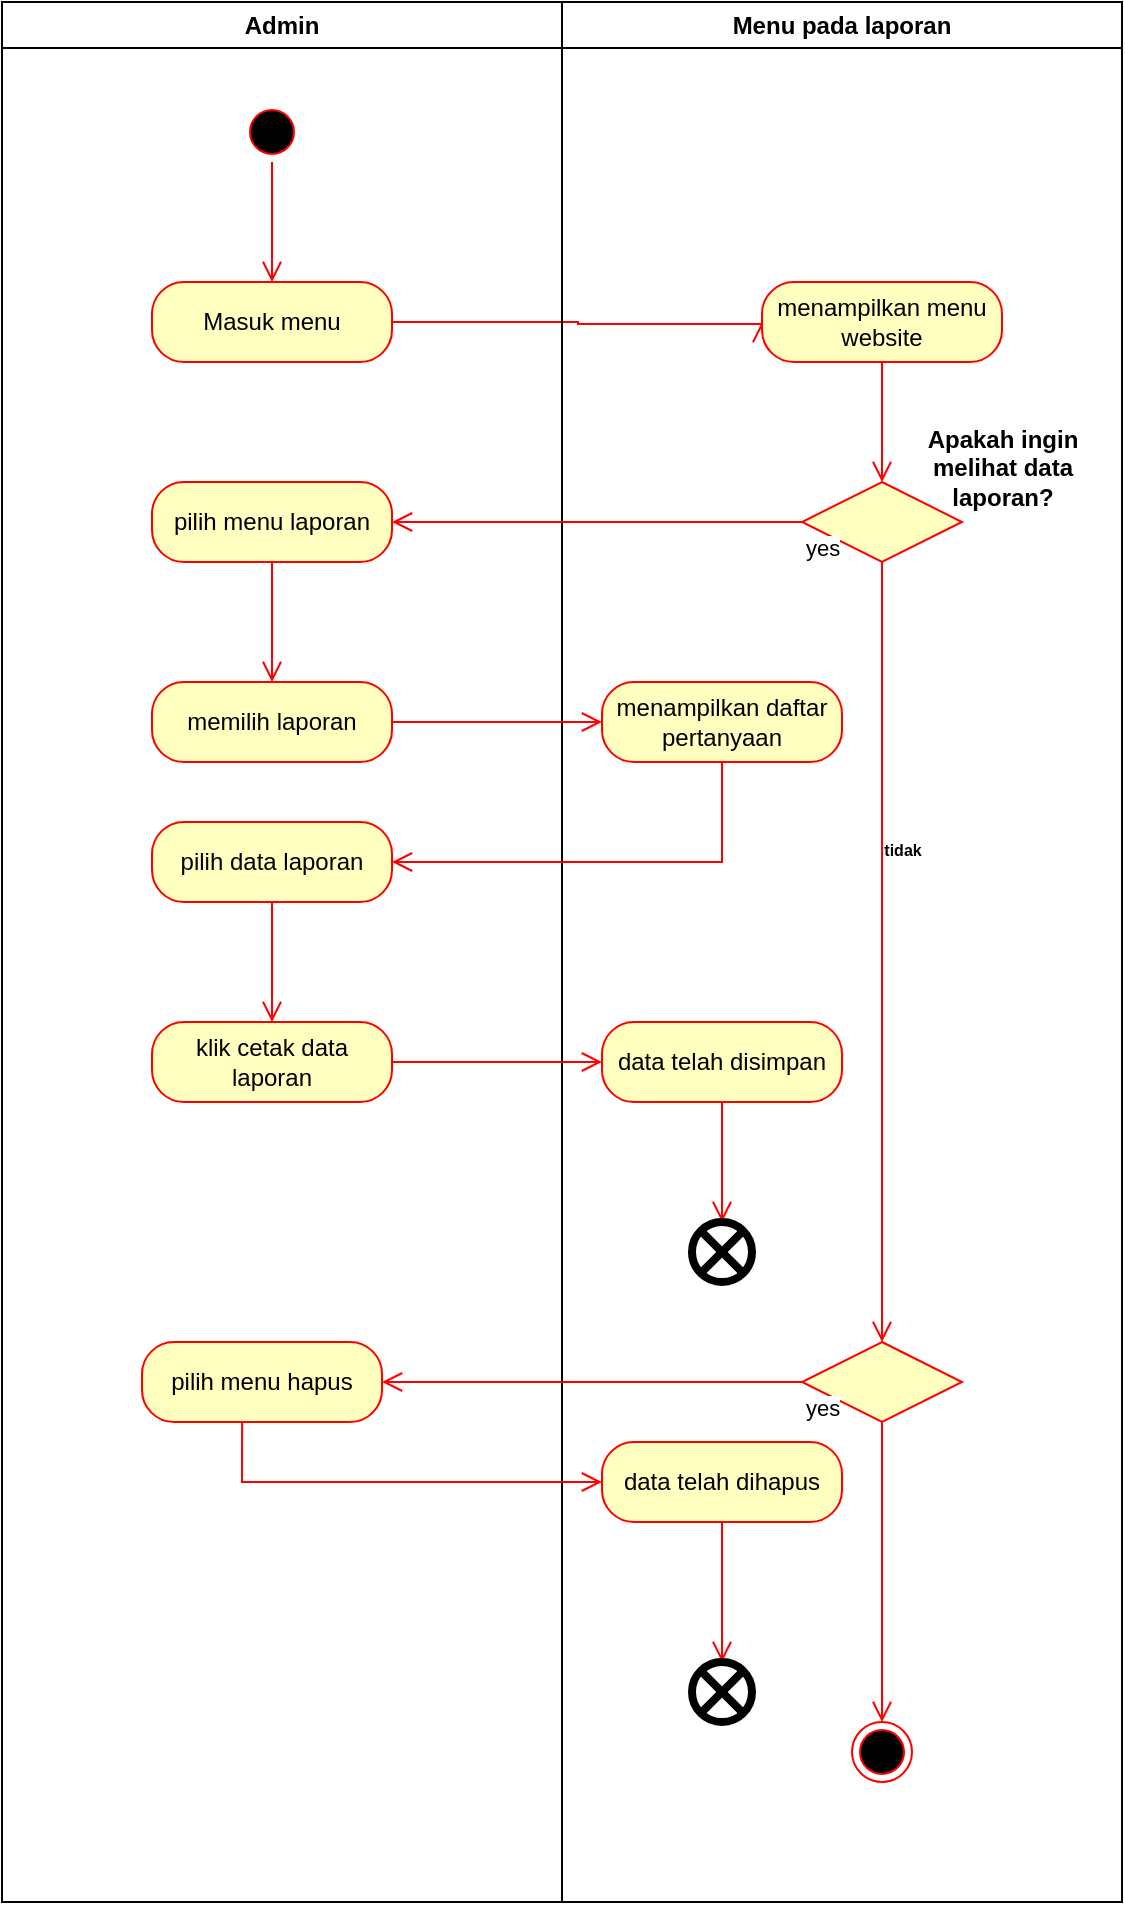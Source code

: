 <mxfile version="21.6.1" type="device">
  <diagram name="Page-1" id="e7e014a7-5840-1c2e-5031-d8a46d1fe8dd">
    <mxGraphModel dx="840" dy="407" grid="1" gridSize="10" guides="1" tooltips="1" connect="1" arrows="1" fold="1" page="1" pageScale="1" pageWidth="1169" pageHeight="826" background="none" math="0" shadow="0">
      <root>
        <mxCell id="0" />
        <mxCell id="1" parent="0" />
        <mxCell id="2" value="Admin" style="swimlane;whiteSpace=wrap" parent="1" vertex="1">
          <mxGeometry x="150" y="20" width="280" height="950" as="geometry" />
        </mxCell>
        <mxCell id="coWxCeMdqgrI4QlaSuaD-64" value="" style="ellipse;html=1;shape=startState;fillColor=#000000;strokeColor=#ff0000;" parent="2" vertex="1">
          <mxGeometry x="120" y="50" width="30" height="30" as="geometry" />
        </mxCell>
        <mxCell id="coWxCeMdqgrI4QlaSuaD-65" value="" style="edgeStyle=orthogonalEdgeStyle;html=1;verticalAlign=bottom;endArrow=open;endSize=8;strokeColor=#ff0000;rounded=0;" parent="2" source="coWxCeMdqgrI4QlaSuaD-64" edge="1">
          <mxGeometry relative="1" as="geometry">
            <mxPoint x="135" y="140" as="targetPoint" />
          </mxGeometry>
        </mxCell>
        <mxCell id="coWxCeMdqgrI4QlaSuaD-66" value="Masuk menu" style="rounded=1;whiteSpace=wrap;html=1;arcSize=40;fontColor=#000000;fillColor=#ffffc0;strokeColor=#ff0000;" parent="2" vertex="1">
          <mxGeometry x="75" y="140" width="120" height="40" as="geometry" />
        </mxCell>
        <mxCell id="coWxCeMdqgrI4QlaSuaD-67" value="" style="edgeStyle=orthogonalEdgeStyle;html=1;verticalAlign=bottom;endArrow=open;endSize=8;strokeColor=#ff0000;rounded=0;" parent="2" source="coWxCeMdqgrI4QlaSuaD-66" edge="1">
          <mxGeometry relative="1" as="geometry">
            <mxPoint x="380" y="160" as="targetPoint" />
            <Array as="points">
              <mxPoint x="288" y="160" />
              <mxPoint x="288" y="161" />
            </Array>
          </mxGeometry>
        </mxCell>
        <mxCell id="coWxCeMdqgrI4QlaSuaD-113" value="klik cetak data laporan" style="rounded=1;whiteSpace=wrap;html=1;arcSize=40;fontColor=#000000;fillColor=#ffffc0;strokeColor=#ff0000;" parent="2" vertex="1">
          <mxGeometry x="75" y="510" width="120" height="40" as="geometry" />
        </mxCell>
        <mxCell id="YcXmiPu983y7gy3dxmur-3" value="pilih menu laporan" style="rounded=1;whiteSpace=wrap;html=1;arcSize=40;fontColor=#000000;fillColor=#ffffc0;strokeColor=#ff0000;" parent="2" vertex="1">
          <mxGeometry x="75" y="240" width="120" height="40" as="geometry" />
        </mxCell>
        <mxCell id="YcXmiPu983y7gy3dxmur-4" value="" style="edgeStyle=orthogonalEdgeStyle;html=1;verticalAlign=bottom;endArrow=open;endSize=8;strokeColor=#ff0000;rounded=0;" parent="2" source="YcXmiPu983y7gy3dxmur-3" edge="1">
          <mxGeometry relative="1" as="geometry">
            <mxPoint x="135" y="340" as="targetPoint" />
          </mxGeometry>
        </mxCell>
        <mxCell id="YcXmiPu983y7gy3dxmur-16" value="memilih laporan" style="rounded=1;whiteSpace=wrap;html=1;arcSize=40;fontColor=#000000;fillColor=#ffffc0;strokeColor=#ff0000;" parent="2" vertex="1">
          <mxGeometry x="75" y="340" width="120" height="40" as="geometry" />
        </mxCell>
        <mxCell id="YcXmiPu983y7gy3dxmur-27" value="pilih data laporan" style="rounded=1;whiteSpace=wrap;html=1;arcSize=40;fontColor=#000000;fillColor=#ffffc0;strokeColor=#ff0000;" parent="2" vertex="1">
          <mxGeometry x="75" y="410" width="120" height="40" as="geometry" />
        </mxCell>
        <mxCell id="YcXmiPu983y7gy3dxmur-28" value="" style="edgeStyle=orthogonalEdgeStyle;html=1;verticalAlign=bottom;endArrow=open;endSize=8;strokeColor=#ff0000;rounded=0;" parent="2" source="YcXmiPu983y7gy3dxmur-27" edge="1">
          <mxGeometry relative="1" as="geometry">
            <mxPoint x="135" y="510" as="targetPoint" />
          </mxGeometry>
        </mxCell>
        <mxCell id="YcXmiPu983y7gy3dxmur-43" value="pilih menu hapus" style="rounded=1;whiteSpace=wrap;html=1;arcSize=40;fontColor=#000000;fillColor=#ffffc0;strokeColor=#ff0000;" parent="2" vertex="1">
          <mxGeometry x="70" y="670" width="120" height="40" as="geometry" />
        </mxCell>
        <mxCell id="3" value="Menu pada laporan" style="swimlane;whiteSpace=wrap;startSize=23;strokeColor=default;" parent="1" vertex="1">
          <mxGeometry x="430" y="20" width="280" height="950" as="geometry" />
        </mxCell>
        <mxCell id="coWxCeMdqgrI4QlaSuaD-70" value="menampilkan menu website" style="rounded=1;whiteSpace=wrap;html=1;arcSize=40;fontColor=#000000;fillColor=#ffffc0;strokeColor=#ff0000;" parent="3" vertex="1">
          <mxGeometry x="100" y="140" width="120" height="40" as="geometry" />
        </mxCell>
        <mxCell id="coWxCeMdqgrI4QlaSuaD-71" value="" style="edgeStyle=orthogonalEdgeStyle;html=1;verticalAlign=bottom;endArrow=open;endSize=8;strokeColor=#ff0000;rounded=0;" parent="3" source="coWxCeMdqgrI4QlaSuaD-70" edge="1">
          <mxGeometry relative="1" as="geometry">
            <mxPoint x="160" y="240" as="targetPoint" />
          </mxGeometry>
        </mxCell>
        <mxCell id="coWxCeMdqgrI4QlaSuaD-109" value="" style="ellipse;html=1;shape=endState;fillColor=#000000;strokeColor=#ff0000;" parent="3" vertex="1">
          <mxGeometry x="145" y="860" width="30" height="30" as="geometry" />
        </mxCell>
        <mxCell id="YcXmiPu983y7gy3dxmur-21" value="" style="rhombus;whiteSpace=wrap;html=1;fontColor=#000000;fillColor=#ffffc0;strokeColor=#ff0000;" parent="3" vertex="1">
          <mxGeometry x="120" y="240" width="80" height="40" as="geometry" />
        </mxCell>
        <mxCell id="YcXmiPu983y7gy3dxmur-22" value="" style="edgeStyle=orthogonalEdgeStyle;html=1;align=left;verticalAlign=bottom;endArrow=open;endSize=8;strokeColor=#ff0000;rounded=0;exitX=0.5;exitY=1;exitDx=0;exitDy=0;entryX=0.5;entryY=0;entryDx=0;entryDy=0;" parent="3" source="YcXmiPu983y7gy3dxmur-21" target="YcXmiPu983y7gy3dxmur-40" edge="1">
          <mxGeometry x="-1" relative="1" as="geometry">
            <mxPoint x="160" y="580" as="targetPoint" />
          </mxGeometry>
        </mxCell>
        <mxCell id="YcXmiPu983y7gy3dxmur-24" value="Apakah ingin&lt;br&gt;melihat data&lt;br&gt;laporan?" style="text;align=center;fontStyle=1;verticalAlign=middle;spacingLeft=3;spacingRight=3;strokeColor=none;rotatable=0;points=[[0,0.5],[1,0.5]];portConstraint=eastwest;html=1;" parent="3" vertex="1">
          <mxGeometry x="180" y="220" width="80" height="26" as="geometry" />
        </mxCell>
        <mxCell id="YcXmiPu983y7gy3dxmur-25" value="menampilkan daftar pertanyaan" style="rounded=1;whiteSpace=wrap;html=1;arcSize=40;fontColor=#000000;fillColor=#ffffc0;strokeColor=#ff0000;" parent="3" vertex="1">
          <mxGeometry x="20" y="340" width="120" height="40" as="geometry" />
        </mxCell>
        <mxCell id="YcXmiPu983y7gy3dxmur-29" value="data telah disimpan" style="rounded=1;whiteSpace=wrap;html=1;arcSize=40;fontColor=#000000;fillColor=#ffffc0;strokeColor=#ff0000;" parent="3" vertex="1">
          <mxGeometry x="20" y="510" width="120" height="40" as="geometry" />
        </mxCell>
        <mxCell id="YcXmiPu983y7gy3dxmur-30" value="" style="edgeStyle=orthogonalEdgeStyle;html=1;verticalAlign=bottom;endArrow=open;endSize=8;strokeColor=#ff0000;rounded=0;" parent="3" source="YcXmiPu983y7gy3dxmur-29" edge="1">
          <mxGeometry relative="1" as="geometry">
            <mxPoint x="80" y="610" as="targetPoint" />
          </mxGeometry>
        </mxCell>
        <mxCell id="YcXmiPu983y7gy3dxmur-36" value="" style="verticalLabelPosition=bottom;verticalAlign=top;html=1;shape=mxgraph.flowchart.or;strokeWidth=4;" parent="3" vertex="1">
          <mxGeometry x="65" y="610" width="30" height="30" as="geometry" />
        </mxCell>
        <mxCell id="YcXmiPu983y7gy3dxmur-40" value="" style="rhombus;whiteSpace=wrap;html=1;fontColor=#000000;fillColor=#ffffc0;strokeColor=#ff0000;" parent="3" vertex="1">
          <mxGeometry x="120" y="670" width="80" height="40" as="geometry" />
        </mxCell>
        <mxCell id="YcXmiPu983y7gy3dxmur-41" value="" style="edgeStyle=orthogonalEdgeStyle;html=1;align=left;verticalAlign=bottom;endArrow=open;endSize=8;strokeColor=#ff0000;rounded=0;entryX=0.5;entryY=0;entryDx=0;entryDy=0;" parent="3" source="YcXmiPu983y7gy3dxmur-40" target="coWxCeMdqgrI4QlaSuaD-109" edge="1">
          <mxGeometry x="-1" relative="1" as="geometry">
            <mxPoint x="300" y="690" as="targetPoint" />
          </mxGeometry>
        </mxCell>
        <mxCell id="YcXmiPu983y7gy3dxmur-45" value="data telah dihapus" style="rounded=1;whiteSpace=wrap;html=1;arcSize=40;fontColor=#000000;fillColor=#ffffc0;strokeColor=#ff0000;" parent="3" vertex="1">
          <mxGeometry x="20" y="720" width="120" height="40" as="geometry" />
        </mxCell>
        <mxCell id="YcXmiPu983y7gy3dxmur-46" value="" style="edgeStyle=orthogonalEdgeStyle;html=1;verticalAlign=bottom;endArrow=open;endSize=8;strokeColor=#ff0000;rounded=0;entryX=0.5;entryY=0;entryDx=0;entryDy=0;entryPerimeter=0;" parent="3" source="YcXmiPu983y7gy3dxmur-45" target="YcXmiPu983y7gy3dxmur-47" edge="1">
          <mxGeometry relative="1" as="geometry">
            <mxPoint x="70" y="830" as="targetPoint" />
          </mxGeometry>
        </mxCell>
        <mxCell id="YcXmiPu983y7gy3dxmur-47" value="" style="verticalLabelPosition=bottom;verticalAlign=top;html=1;shape=mxgraph.flowchart.or;strokeWidth=4;" parent="3" vertex="1">
          <mxGeometry x="65" y="830" width="30" height="30" as="geometry" />
        </mxCell>
        <mxCell id="YcXmiPu983y7gy3dxmur-48" value="&lt;font style=&quot;font-size: 8px;&quot;&gt;tidak&lt;/font&gt;" style="text;align=center;fontStyle=1;verticalAlign=middle;spacingLeft=3;spacingRight=3;strokeColor=none;rotatable=0;points=[[0,0.5],[1,0.5]];portConstraint=eastwest;html=1;" parent="3" vertex="1">
          <mxGeometry x="130" y="410" width="80" height="26" as="geometry" />
        </mxCell>
        <mxCell id="YcXmiPu983y7gy3dxmur-18" value="" style="edgeStyle=orthogonalEdgeStyle;html=1;verticalAlign=bottom;endArrow=open;endSize=8;strokeColor=#ff0000;rounded=0;exitX=1;exitY=0.5;exitDx=0;exitDy=0;" parent="1" source="YcXmiPu983y7gy3dxmur-16" edge="1">
          <mxGeometry relative="1" as="geometry">
            <mxPoint x="450" y="380" as="targetPoint" />
            <mxPoint x="600" y="410" as="sourcePoint" />
          </mxGeometry>
        </mxCell>
        <mxCell id="YcXmiPu983y7gy3dxmur-23" value="yes" style="edgeStyle=orthogonalEdgeStyle;html=1;align=left;verticalAlign=top;endArrow=open;endSize=8;strokeColor=#ff0000;rounded=0;exitX=0;exitY=0.5;exitDx=0;exitDy=0;entryX=1;entryY=0.5;entryDx=0;entryDy=0;" parent="1" source="YcXmiPu983y7gy3dxmur-21" target="YcXmiPu983y7gy3dxmur-3" edge="1">
          <mxGeometry x="-1" relative="1" as="geometry">
            <mxPoint x="590" y="360" as="targetPoint" />
          </mxGeometry>
        </mxCell>
        <mxCell id="YcXmiPu983y7gy3dxmur-26" value="" style="edgeStyle=orthogonalEdgeStyle;html=1;verticalAlign=bottom;endArrow=open;endSize=8;strokeColor=#ff0000;rounded=0;entryX=1;entryY=0.5;entryDx=0;entryDy=0;exitX=0.5;exitY=1;exitDx=0;exitDy=0;" parent="1" source="YcXmiPu983y7gy3dxmur-25" target="YcXmiPu983y7gy3dxmur-27" edge="1">
          <mxGeometry relative="1" as="geometry">
            <mxPoint x="510" y="463" as="targetPoint" />
          </mxGeometry>
        </mxCell>
        <mxCell id="coWxCeMdqgrI4QlaSuaD-114" value="" style="edgeStyle=orthogonalEdgeStyle;html=1;verticalAlign=bottom;endArrow=open;endSize=8;strokeColor=#ff0000;rounded=0;exitX=1;exitY=0.5;exitDx=0;exitDy=0;entryX=0;entryY=0.5;entryDx=0;entryDy=0;" parent="1" source="coWxCeMdqgrI4QlaSuaD-113" target="YcXmiPu983y7gy3dxmur-29" edge="1">
          <mxGeometry relative="1" as="geometry">
            <mxPoint x="285" y="660" as="targetPoint" />
          </mxGeometry>
        </mxCell>
        <mxCell id="YcXmiPu983y7gy3dxmur-42" value="yes" style="edgeStyle=orthogonalEdgeStyle;html=1;align=left;verticalAlign=top;endArrow=open;endSize=8;strokeColor=#ff0000;rounded=0;entryX=1;entryY=0.5;entryDx=0;entryDy=0;" parent="1" source="YcXmiPu983y7gy3dxmur-40" target="YcXmiPu983y7gy3dxmur-43" edge="1">
          <mxGeometry x="-1" relative="1" as="geometry">
            <mxPoint x="590" y="790" as="targetPoint" />
          </mxGeometry>
        </mxCell>
        <mxCell id="YcXmiPu983y7gy3dxmur-44" value="" style="edgeStyle=orthogonalEdgeStyle;html=1;verticalAlign=bottom;endArrow=open;endSize=8;strokeColor=#ff0000;rounded=0;entryX=0;entryY=0.5;entryDx=0;entryDy=0;exitX=0.417;exitY=1;exitDx=0;exitDy=0;exitPerimeter=0;" parent="1" source="YcXmiPu983y7gy3dxmur-43" target="YcXmiPu983y7gy3dxmur-45" edge="1">
          <mxGeometry relative="1" as="geometry">
            <mxPoint x="280" y="800" as="targetPoint" />
          </mxGeometry>
        </mxCell>
      </root>
    </mxGraphModel>
  </diagram>
</mxfile>
